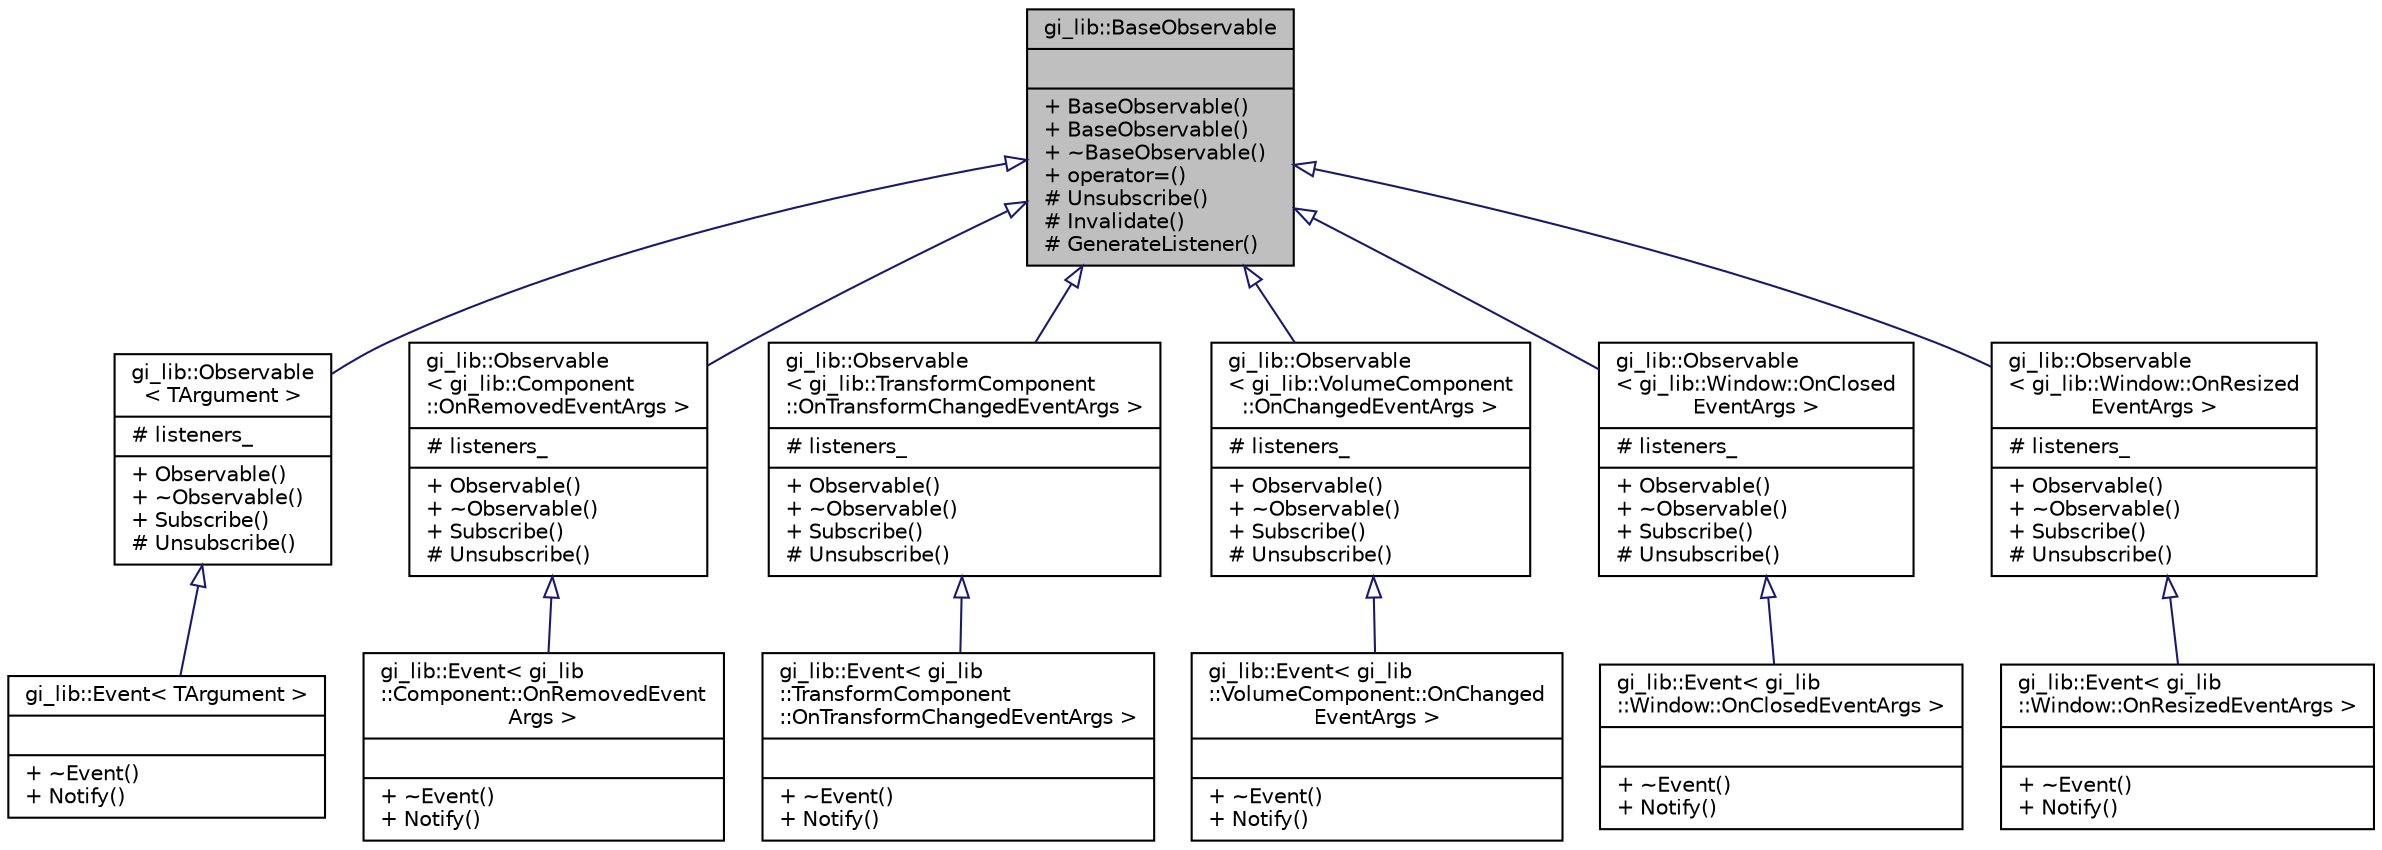 digraph "gi_lib::BaseObservable"
{
  edge [fontname="Helvetica",fontsize="10",labelfontname="Helvetica",labelfontsize="10"];
  node [fontname="Helvetica",fontsize="10",shape=record];
  Node1 [label="{gi_lib::BaseObservable\n||+ BaseObservable()\l+ BaseObservable()\l+ ~BaseObservable()\l+ operator=()\l# Unsubscribe()\l# Invalidate()\l# GenerateListener()\l}",height=0.2,width=0.4,color="black", fillcolor="grey75", style="filled", fontcolor="black"];
  Node1 -> Node2 [dir="back",color="midnightblue",fontsize="10",style="solid",arrowtail="onormal",fontname="Helvetica"];
  Node2 [label="{gi_lib::Observable\l\< TArgument \>\n|# listeners_\l|+ Observable()\l+ ~Observable()\l+ Subscribe()\l# Unsubscribe()\l}",height=0.2,width=0.4,color="black", fillcolor="white", style="filled",URL="$classgi__lib_1_1_observable.html",tooltip="Observable object. "];
  Node2 -> Node3 [dir="back",color="midnightblue",fontsize="10",style="solid",arrowtail="onormal",fontname="Helvetica"];
  Node3 [label="{gi_lib::Event\< TArgument \>\n||+ ~Event()\l+ Notify()\l}",height=0.2,width=0.4,color="black", fillcolor="white", style="filled",URL="$classgi__lib_1_1_event.html",tooltip="Observable event. "];
  Node1 -> Node4 [dir="back",color="midnightblue",fontsize="10",style="solid",arrowtail="onormal",fontname="Helvetica"];
  Node4 [label="{gi_lib::Observable\l\< gi_lib::Component\l::OnRemovedEventArgs \>\n|# listeners_\l|+ Observable()\l+ ~Observable()\l+ Subscribe()\l# Unsubscribe()\l}",height=0.2,width=0.4,color="black", fillcolor="white", style="filled",URL="$classgi__lib_1_1_observable.html"];
  Node4 -> Node5 [dir="back",color="midnightblue",fontsize="10",style="solid",arrowtail="onormal",fontname="Helvetica"];
  Node5 [label="{gi_lib::Event\< gi_lib\l::Component::OnRemovedEvent\lArgs \>\n||+ ~Event()\l+ Notify()\l}",height=0.2,width=0.4,color="black", fillcolor="white", style="filled",URL="$classgi__lib_1_1_event.html"];
  Node1 -> Node6 [dir="back",color="midnightblue",fontsize="10",style="solid",arrowtail="onormal",fontname="Helvetica"];
  Node6 [label="{gi_lib::Observable\l\< gi_lib::TransformComponent\l::OnTransformChangedEventArgs \>\n|# listeners_\l|+ Observable()\l+ ~Observable()\l+ Subscribe()\l# Unsubscribe()\l}",height=0.2,width=0.4,color="black", fillcolor="white", style="filled",URL="$classgi__lib_1_1_observable.html"];
  Node6 -> Node7 [dir="back",color="midnightblue",fontsize="10",style="solid",arrowtail="onormal",fontname="Helvetica"];
  Node7 [label="{gi_lib::Event\< gi_lib\l::TransformComponent\l::OnTransformChangedEventArgs \>\n||+ ~Event()\l+ Notify()\l}",height=0.2,width=0.4,color="black", fillcolor="white", style="filled",URL="$classgi__lib_1_1_event.html"];
  Node1 -> Node8 [dir="back",color="midnightblue",fontsize="10",style="solid",arrowtail="onormal",fontname="Helvetica"];
  Node8 [label="{gi_lib::Observable\l\< gi_lib::VolumeComponent\l::OnChangedEventArgs \>\n|# listeners_\l|+ Observable()\l+ ~Observable()\l+ Subscribe()\l# Unsubscribe()\l}",height=0.2,width=0.4,color="black", fillcolor="white", style="filled",URL="$classgi__lib_1_1_observable.html"];
  Node8 -> Node9 [dir="back",color="midnightblue",fontsize="10",style="solid",arrowtail="onormal",fontname="Helvetica"];
  Node9 [label="{gi_lib::Event\< gi_lib\l::VolumeComponent::OnChanged\lEventArgs \>\n||+ ~Event()\l+ Notify()\l}",height=0.2,width=0.4,color="black", fillcolor="white", style="filled",URL="$classgi__lib_1_1_event.html"];
  Node1 -> Node10 [dir="back",color="midnightblue",fontsize="10",style="solid",arrowtail="onormal",fontname="Helvetica"];
  Node10 [label="{gi_lib::Observable\l\< gi_lib::Window::OnClosed\lEventArgs \>\n|# listeners_\l|+ Observable()\l+ ~Observable()\l+ Subscribe()\l# Unsubscribe()\l}",height=0.2,width=0.4,color="black", fillcolor="white", style="filled",URL="$classgi__lib_1_1_observable.html"];
  Node10 -> Node11 [dir="back",color="midnightblue",fontsize="10",style="solid",arrowtail="onormal",fontname="Helvetica"];
  Node11 [label="{gi_lib::Event\< gi_lib\l::Window::OnClosedEventArgs \>\n||+ ~Event()\l+ Notify()\l}",height=0.2,width=0.4,color="black", fillcolor="white", style="filled",URL="$classgi__lib_1_1_event.html"];
  Node1 -> Node12 [dir="back",color="midnightblue",fontsize="10",style="solid",arrowtail="onormal",fontname="Helvetica"];
  Node12 [label="{gi_lib::Observable\l\< gi_lib::Window::OnResized\lEventArgs \>\n|# listeners_\l|+ Observable()\l+ ~Observable()\l+ Subscribe()\l# Unsubscribe()\l}",height=0.2,width=0.4,color="black", fillcolor="white", style="filled",URL="$classgi__lib_1_1_observable.html"];
  Node12 -> Node13 [dir="back",color="midnightblue",fontsize="10",style="solid",arrowtail="onormal",fontname="Helvetica"];
  Node13 [label="{gi_lib::Event\< gi_lib\l::Window::OnResizedEventArgs \>\n||+ ~Event()\l+ Notify()\l}",height=0.2,width=0.4,color="black", fillcolor="white", style="filled",URL="$classgi__lib_1_1_event.html"];
}

